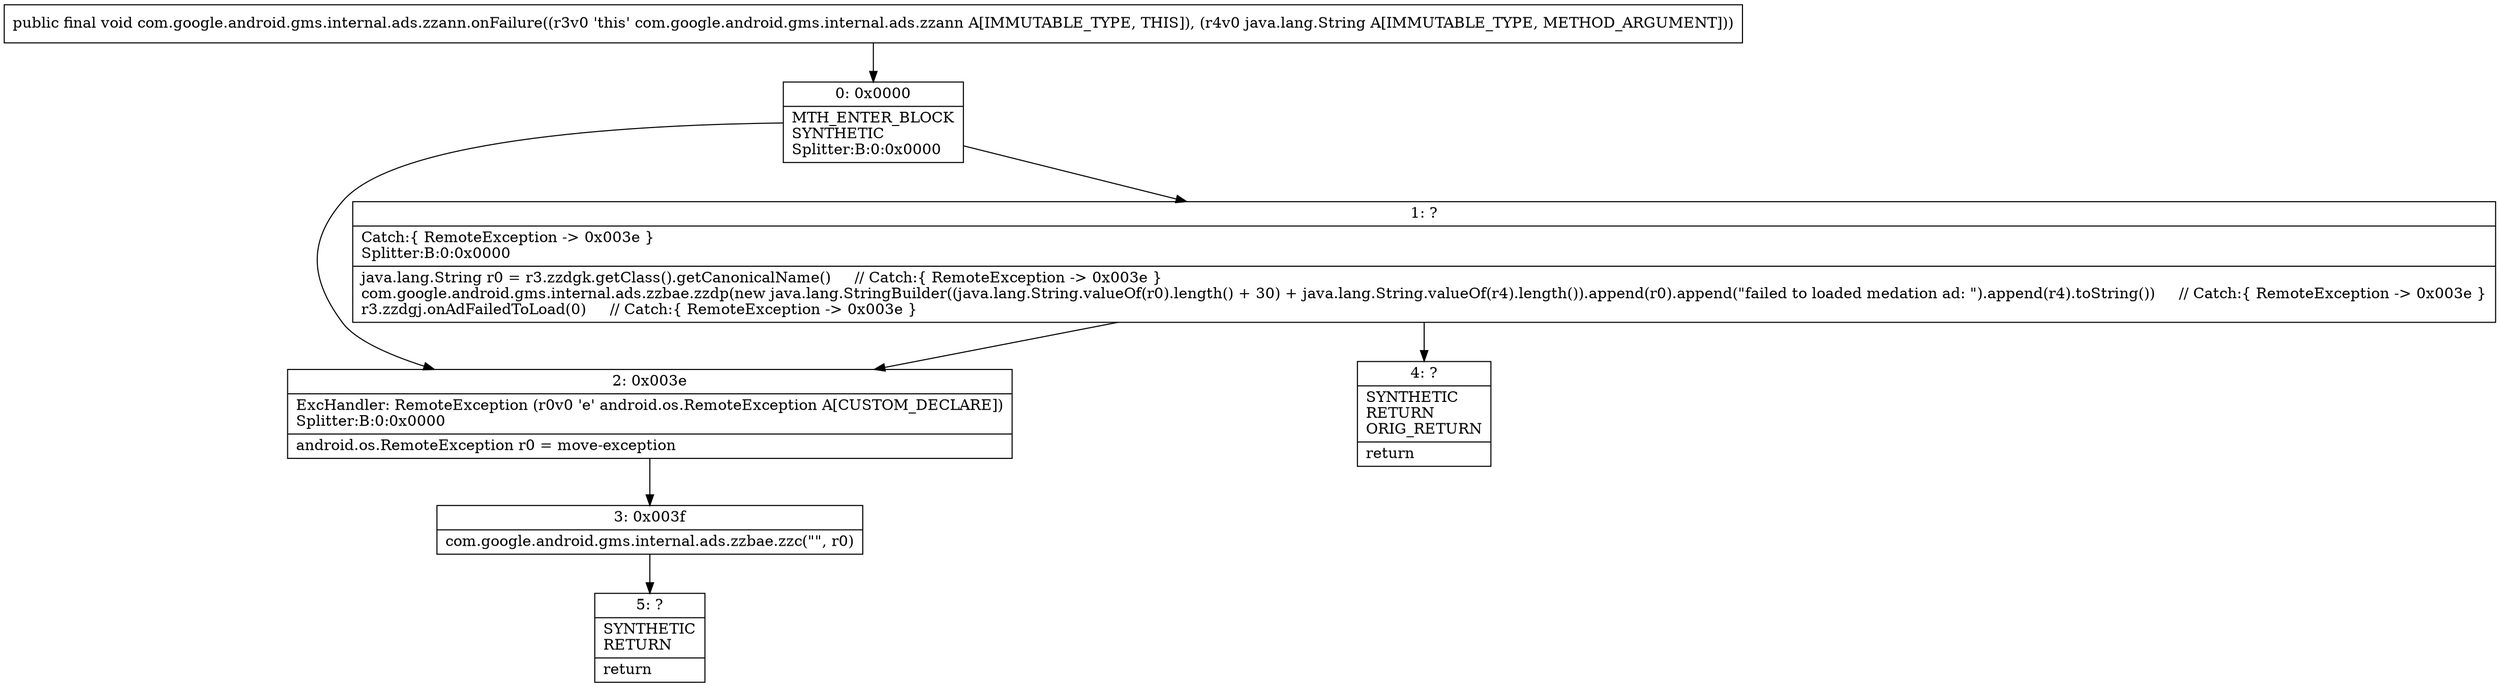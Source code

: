 digraph "CFG forcom.google.android.gms.internal.ads.zzann.onFailure(Ljava\/lang\/String;)V" {
Node_0 [shape=record,label="{0\:\ 0x0000|MTH_ENTER_BLOCK\lSYNTHETIC\lSplitter:B:0:0x0000\l}"];
Node_1 [shape=record,label="{1\:\ ?|Catch:\{ RemoteException \-\> 0x003e \}\lSplitter:B:0:0x0000\l|java.lang.String r0 = r3.zzdgk.getClass().getCanonicalName()     \/\/ Catch:\{ RemoteException \-\> 0x003e \}\lcom.google.android.gms.internal.ads.zzbae.zzdp(new java.lang.StringBuilder((java.lang.String.valueOf(r0).length() + 30) + java.lang.String.valueOf(r4).length()).append(r0).append(\"failed to loaded medation ad: \").append(r4).toString())     \/\/ Catch:\{ RemoteException \-\> 0x003e \}\lr3.zzdgj.onAdFailedToLoad(0)     \/\/ Catch:\{ RemoteException \-\> 0x003e \}\l}"];
Node_2 [shape=record,label="{2\:\ 0x003e|ExcHandler: RemoteException (r0v0 'e' android.os.RemoteException A[CUSTOM_DECLARE])\lSplitter:B:0:0x0000\l|android.os.RemoteException r0 = move\-exception\l}"];
Node_3 [shape=record,label="{3\:\ 0x003f|com.google.android.gms.internal.ads.zzbae.zzc(\"\", r0)\l}"];
Node_4 [shape=record,label="{4\:\ ?|SYNTHETIC\lRETURN\lORIG_RETURN\l|return\l}"];
Node_5 [shape=record,label="{5\:\ ?|SYNTHETIC\lRETURN\l|return\l}"];
MethodNode[shape=record,label="{public final void com.google.android.gms.internal.ads.zzann.onFailure((r3v0 'this' com.google.android.gms.internal.ads.zzann A[IMMUTABLE_TYPE, THIS]), (r4v0 java.lang.String A[IMMUTABLE_TYPE, METHOD_ARGUMENT])) }"];
MethodNode -> Node_0;
Node_0 -> Node_1;
Node_0 -> Node_2;
Node_1 -> Node_2;
Node_1 -> Node_4;
Node_2 -> Node_3;
Node_3 -> Node_5;
}

